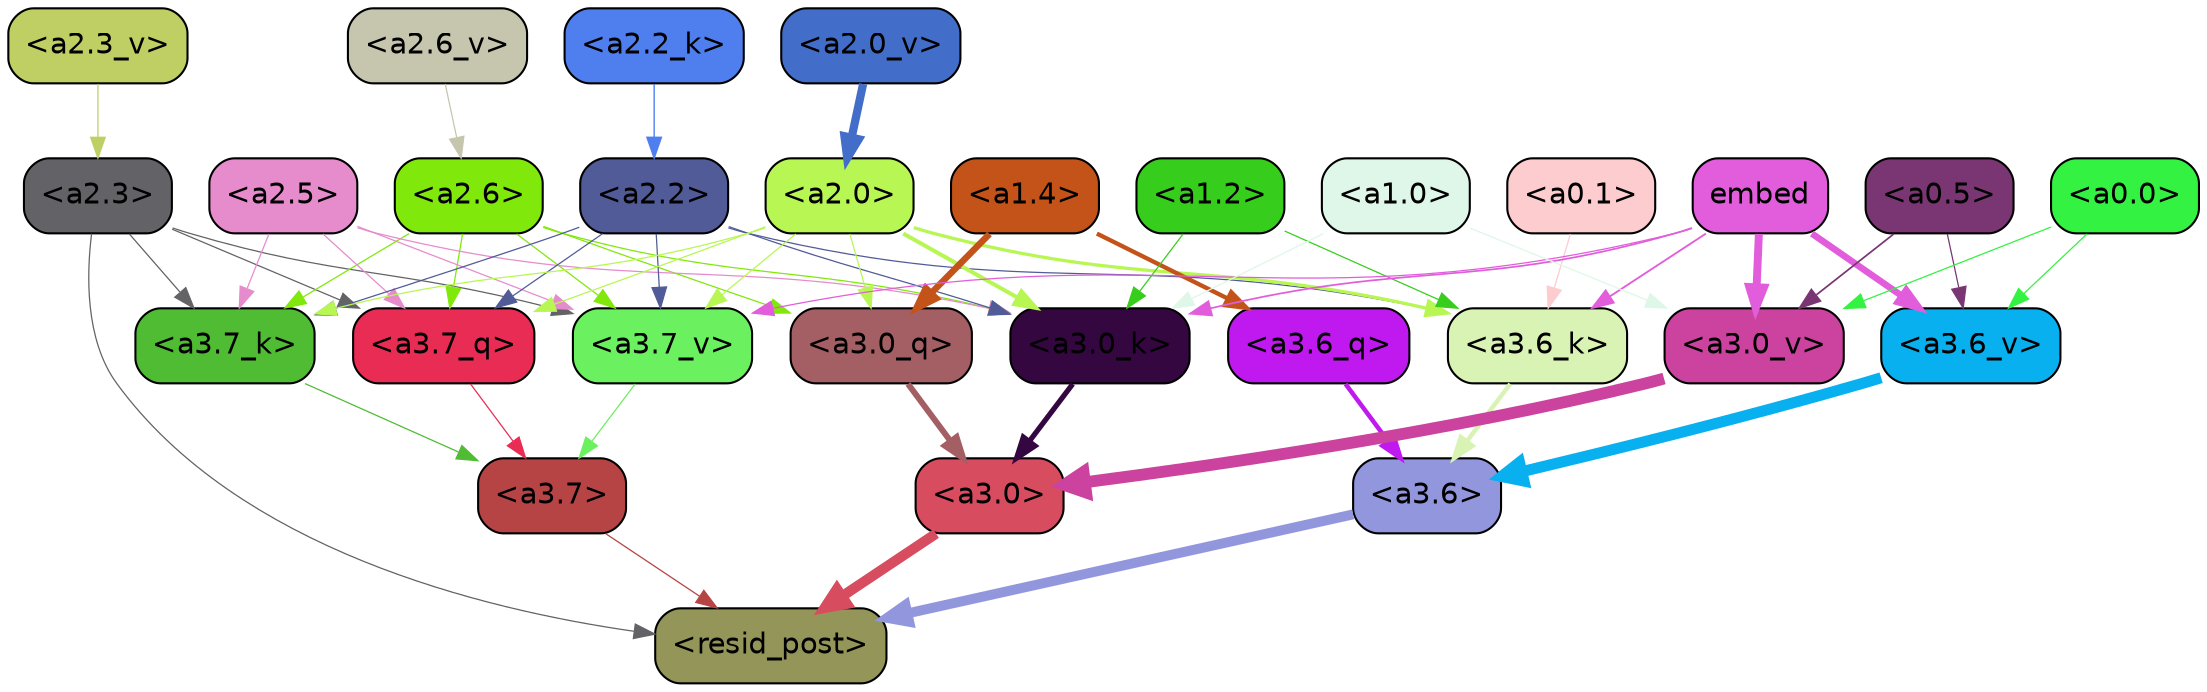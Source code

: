strict digraph "" {
	graph [bgcolor=transparent,
		layout=dot,
		overlap=false,
		splines=true
	];
	"<a3.7>"	[color=black,
		fillcolor="#b74445",
		fontname=Helvetica,
		shape=box,
		style="filled, rounded"];
	"<resid_post>"	[color=black,
		fillcolor="#949558",
		fontname=Helvetica,
		shape=box,
		style="filled, rounded"];
	"<a3.7>" -> "<resid_post>"	[color="#b74445",
		penwidth=0.6];
	"<a3.6>"	[color=black,
		fillcolor="#9296dd",
		fontname=Helvetica,
		shape=box,
		style="filled, rounded"];
	"<a3.6>" -> "<resid_post>"	[color="#9296dd",
		penwidth=4.751592040061951];
	"<a3.0>"	[color=black,
		fillcolor="#d74c5f",
		fontname=Helvetica,
		shape=box,
		style="filled, rounded"];
	"<a3.0>" -> "<resid_post>"	[color="#d74c5f",
		penwidth=4.904066681861877];
	"<a2.3>"	[color=black,
		fillcolor="#636367",
		fontname=Helvetica,
		shape=box,
		style="filled, rounded"];
	"<a2.3>" -> "<resid_post>"	[color="#636367",
		penwidth=0.6];
	"<a3.7_q>"	[color=black,
		fillcolor="#e92c53",
		fontname=Helvetica,
		shape=box,
		style="filled, rounded"];
	"<a2.3>" -> "<a3.7_q>"	[color="#636367",
		penwidth=0.6];
	"<a3.7_k>"	[color=black,
		fillcolor="#50bc33",
		fontname=Helvetica,
		shape=box,
		style="filled, rounded"];
	"<a2.3>" -> "<a3.7_k>"	[color="#636367",
		penwidth=0.6069068089127541];
	"<a3.7_v>"	[color=black,
		fillcolor="#6bf05f",
		fontname=Helvetica,
		shape=box,
		style="filled, rounded"];
	"<a2.3>" -> "<a3.7_v>"	[color="#636367",
		penwidth=0.6];
	"<a3.7_q>" -> "<a3.7>"	[color="#e92c53",
		penwidth=0.6];
	"<a3.6_q>"	[color=black,
		fillcolor="#bf19f0",
		fontname=Helvetica,
		shape=box,
		style="filled, rounded"];
	"<a3.6_q>" -> "<a3.6>"	[color="#bf19f0",
		penwidth=2.160832464694977];
	"<a3.0_q>"	[color=black,
		fillcolor="#a45f64",
		fontname=Helvetica,
		shape=box,
		style="filled, rounded"];
	"<a3.0_q>" -> "<a3.0>"	[color="#a45f64",
		penwidth=2.870753765106201];
	"<a3.7_k>" -> "<a3.7>"	[color="#50bc33",
		penwidth=0.6];
	"<a3.6_k>"	[color=black,
		fillcolor="#d9f3b5",
		fontname=Helvetica,
		shape=box,
		style="filled, rounded"];
	"<a3.6_k>" -> "<a3.6>"	[color="#d9f3b5",
		penwidth=2.13908451795578];
	"<a3.0_k>"	[color=black,
		fillcolor="#340741",
		fontname=Helvetica,
		shape=box,
		style="filled, rounded"];
	"<a3.0_k>" -> "<a3.0>"	[color="#340741",
		penwidth=2.520303964614868];
	"<a3.7_v>" -> "<a3.7>"	[color="#6bf05f",
		penwidth=0.6];
	"<a3.6_v>"	[color=black,
		fillcolor="#09b0ef",
		fontname=Helvetica,
		shape=box,
		style="filled, rounded"];
	"<a3.6_v>" -> "<a3.6>"	[color="#09b0ef",
		penwidth=5.297133803367615];
	"<a3.0_v>"	[color=black,
		fillcolor="#cb439e",
		fontname=Helvetica,
		shape=box,
		style="filled, rounded"];
	"<a3.0_v>" -> "<a3.0>"	[color="#cb439e",
		penwidth=5.680712580680847];
	"<a2.6>"	[color=black,
		fillcolor="#81e80b",
		fontname=Helvetica,
		shape=box,
		style="filled, rounded"];
	"<a2.6>" -> "<a3.7_q>"	[color="#81e80b",
		penwidth=0.6];
	"<a2.6>" -> "<a3.0_q>"	[color="#81e80b",
		penwidth=0.6];
	"<a2.6>" -> "<a3.7_k>"	[color="#81e80b",
		penwidth=0.6];
	"<a2.6>" -> "<a3.0_k>"	[color="#81e80b",
		penwidth=0.6];
	"<a2.6>" -> "<a3.7_v>"	[color="#81e80b",
		penwidth=0.6];
	"<a2.5>"	[color=black,
		fillcolor="#e68ccc",
		fontname=Helvetica,
		shape=box,
		style="filled, rounded"];
	"<a2.5>" -> "<a3.7_q>"	[color="#e68ccc",
		penwidth=0.6];
	"<a2.5>" -> "<a3.7_k>"	[color="#e68ccc",
		penwidth=0.6];
	"<a2.5>" -> "<a3.0_k>"	[color="#e68ccc",
		penwidth=0.6];
	"<a2.5>" -> "<a3.7_v>"	[color="#e68ccc",
		penwidth=0.6];
	"<a2.2>"	[color=black,
		fillcolor="#515b97",
		fontname=Helvetica,
		shape=box,
		style="filled, rounded"];
	"<a2.2>" -> "<a3.7_q>"	[color="#515b97",
		penwidth=0.6];
	"<a2.2>" -> "<a3.7_k>"	[color="#515b97",
		penwidth=0.6];
	"<a2.2>" -> "<a3.6_k>"	[color="#515b97",
		penwidth=0.6];
	"<a2.2>" -> "<a3.0_k>"	[color="#515b97",
		penwidth=0.6];
	"<a2.2>" -> "<a3.7_v>"	[color="#515b97",
		penwidth=0.6];
	"<a2.0>"	[color=black,
		fillcolor="#b8f753",
		fontname=Helvetica,
		shape=box,
		style="filled, rounded"];
	"<a2.0>" -> "<a3.7_q>"	[color="#b8f753",
		penwidth=0.6];
	"<a2.0>" -> "<a3.0_q>"	[color="#b8f753",
		penwidth=0.6];
	"<a2.0>" -> "<a3.7_k>"	[color="#b8f753",
		penwidth=0.6];
	"<a2.0>" -> "<a3.6_k>"	[color="#b8f753",
		penwidth=1.564806342124939];
	"<a2.0>" -> "<a3.0_k>"	[color="#b8f753",
		penwidth=1.9353990852832794];
	"<a2.0>" -> "<a3.7_v>"	[color="#b8f753",
		penwidth=0.6];
	"<a1.4>"	[color=black,
		fillcolor="#c35319",
		fontname=Helvetica,
		shape=box,
		style="filled, rounded"];
	"<a1.4>" -> "<a3.6_q>"	[color="#c35319",
		penwidth=2.0727532356977463];
	"<a1.4>" -> "<a3.0_q>"	[color="#c35319",
		penwidth=3.1279823780059814];
	"<a1.2>"	[color=black,
		fillcolor="#37cd1d",
		fontname=Helvetica,
		shape=box,
		style="filled, rounded"];
	"<a1.2>" -> "<a3.6_k>"	[color="#37cd1d",
		penwidth=0.6];
	"<a1.2>" -> "<a3.0_k>"	[color="#37cd1d",
		penwidth=0.6];
	"<a0.1>"	[color=black,
		fillcolor="#fccccf",
		fontname=Helvetica,
		shape=box,
		style="filled, rounded"];
	"<a0.1>" -> "<a3.6_k>"	[color="#fccccf",
		penwidth=0.6];
	embed	[color=black,
		fillcolor="#e15ddb",
		fontname=Helvetica,
		shape=box,
		style="filled, rounded"];
	embed -> "<a3.6_k>"	[color="#e15ddb",
		penwidth=0.8915999233722687];
	embed -> "<a3.0_k>"	[color="#e15ddb",
		penwidth=0.832088902592659];
	embed -> "<a3.7_v>"	[color="#e15ddb",
		penwidth=0.6];
	embed -> "<a3.6_v>"	[color="#e15ddb",
		penwidth=3.1840110421180725];
	embed -> "<a3.0_v>"	[color="#e15ddb",
		penwidth=3.8132747188210487];
	"<a1.0>"	[color=black,
		fillcolor="#dff7e8",
		fontname=Helvetica,
		shape=box,
		style="filled, rounded"];
	"<a1.0>" -> "<a3.0_k>"	[color="#dff7e8",
		penwidth=0.6];
	"<a1.0>" -> "<a3.0_v>"	[color="#dff7e8",
		penwidth=0.6];
	"<a0.5>"	[color=black,
		fillcolor="#793672",
		fontname=Helvetica,
		shape=box,
		style="filled, rounded"];
	"<a0.5>" -> "<a3.6_v>"	[color="#793672",
		penwidth=0.6];
	"<a0.5>" -> "<a3.0_v>"	[color="#793672",
		penwidth=0.8331108838319778];
	"<a0.0>"	[color=black,
		fillcolor="#34f241",
		fontname=Helvetica,
		shape=box,
		style="filled, rounded"];
	"<a0.0>" -> "<a3.6_v>"	[color="#34f241",
		penwidth=0.6];
	"<a0.0>" -> "<a3.0_v>"	[color="#34f241",
		penwidth=0.6];
	"<a2.2_k>"	[color=black,
		fillcolor="#4f7fef",
		fontname=Helvetica,
		shape=box,
		style="filled, rounded"];
	"<a2.2_k>" -> "<a2.2>"	[color="#4f7fef",
		penwidth=0.6722683310508728];
	"<a2.6_v>"	[color=black,
		fillcolor="#c6c6af",
		fontname=Helvetica,
		shape=box,
		style="filled, rounded"];
	"<a2.6_v>" -> "<a2.6>"	[color="#c6c6af",
		penwidth=0.6];
	"<a2.3_v>"	[color=black,
		fillcolor="#bfcf64",
		fontname=Helvetica,
		shape=box,
		style="filled, rounded"];
	"<a2.3_v>" -> "<a2.3>"	[color="#bfcf64",
		penwidth=0.6];
	"<a2.0_v>"	[color=black,
		fillcolor="#426ec9",
		fontname=Helvetica,
		shape=box,
		style="filled, rounded"];
	"<a2.0_v>" -> "<a2.0>"	[color="#426ec9",
		penwidth=3.9621697664260864];
}
